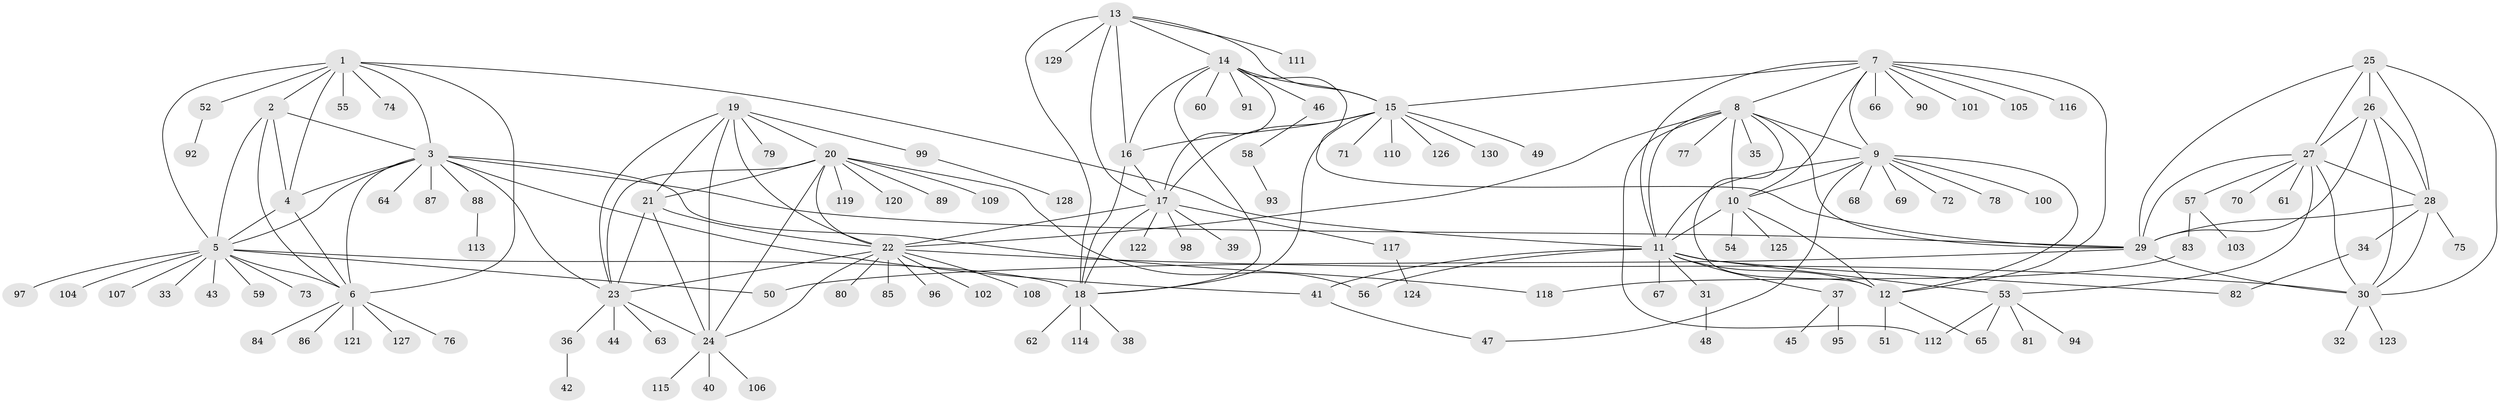 // Generated by graph-tools (version 1.1) at 2025/15/03/09/25 04:15:45]
// undirected, 130 vertices, 194 edges
graph export_dot {
graph [start="1"]
  node [color=gray90,style=filled];
  1;
  2;
  3;
  4;
  5;
  6;
  7;
  8;
  9;
  10;
  11;
  12;
  13;
  14;
  15;
  16;
  17;
  18;
  19;
  20;
  21;
  22;
  23;
  24;
  25;
  26;
  27;
  28;
  29;
  30;
  31;
  32;
  33;
  34;
  35;
  36;
  37;
  38;
  39;
  40;
  41;
  42;
  43;
  44;
  45;
  46;
  47;
  48;
  49;
  50;
  51;
  52;
  53;
  54;
  55;
  56;
  57;
  58;
  59;
  60;
  61;
  62;
  63;
  64;
  65;
  66;
  67;
  68;
  69;
  70;
  71;
  72;
  73;
  74;
  75;
  76;
  77;
  78;
  79;
  80;
  81;
  82;
  83;
  84;
  85;
  86;
  87;
  88;
  89;
  90;
  91;
  92;
  93;
  94;
  95;
  96;
  97;
  98;
  99;
  100;
  101;
  102;
  103;
  104;
  105;
  106;
  107;
  108;
  109;
  110;
  111;
  112;
  113;
  114;
  115;
  116;
  117;
  118;
  119;
  120;
  121;
  122;
  123;
  124;
  125;
  126;
  127;
  128;
  129;
  130;
  1 -- 2;
  1 -- 3;
  1 -- 4;
  1 -- 5;
  1 -- 6;
  1 -- 11;
  1 -- 52;
  1 -- 55;
  1 -- 74;
  2 -- 3;
  2 -- 4;
  2 -- 5;
  2 -- 6;
  3 -- 4;
  3 -- 5;
  3 -- 6;
  3 -- 23;
  3 -- 29;
  3 -- 41;
  3 -- 64;
  3 -- 87;
  3 -- 88;
  3 -- 118;
  4 -- 5;
  4 -- 6;
  5 -- 6;
  5 -- 18;
  5 -- 33;
  5 -- 43;
  5 -- 50;
  5 -- 59;
  5 -- 73;
  5 -- 97;
  5 -- 104;
  5 -- 107;
  6 -- 76;
  6 -- 84;
  6 -- 86;
  6 -- 121;
  6 -- 127;
  7 -- 8;
  7 -- 9;
  7 -- 10;
  7 -- 11;
  7 -- 12;
  7 -- 15;
  7 -- 66;
  7 -- 90;
  7 -- 101;
  7 -- 105;
  7 -- 116;
  8 -- 9;
  8 -- 10;
  8 -- 11;
  8 -- 12;
  8 -- 22;
  8 -- 29;
  8 -- 35;
  8 -- 77;
  8 -- 112;
  9 -- 10;
  9 -- 11;
  9 -- 12;
  9 -- 47;
  9 -- 68;
  9 -- 69;
  9 -- 72;
  9 -- 78;
  9 -- 100;
  10 -- 11;
  10 -- 12;
  10 -- 54;
  10 -- 125;
  11 -- 12;
  11 -- 31;
  11 -- 37;
  11 -- 41;
  11 -- 53;
  11 -- 56;
  11 -- 67;
  11 -- 82;
  12 -- 51;
  12 -- 65;
  13 -- 14;
  13 -- 15;
  13 -- 16;
  13 -- 17;
  13 -- 18;
  13 -- 111;
  13 -- 129;
  14 -- 15;
  14 -- 16;
  14 -- 17;
  14 -- 18;
  14 -- 29;
  14 -- 46;
  14 -- 60;
  14 -- 91;
  15 -- 16;
  15 -- 17;
  15 -- 18;
  15 -- 49;
  15 -- 71;
  15 -- 110;
  15 -- 126;
  15 -- 130;
  16 -- 17;
  16 -- 18;
  17 -- 18;
  17 -- 22;
  17 -- 39;
  17 -- 98;
  17 -- 117;
  17 -- 122;
  18 -- 38;
  18 -- 62;
  18 -- 114;
  19 -- 20;
  19 -- 21;
  19 -- 22;
  19 -- 23;
  19 -- 24;
  19 -- 79;
  19 -- 99;
  20 -- 21;
  20 -- 22;
  20 -- 23;
  20 -- 24;
  20 -- 56;
  20 -- 89;
  20 -- 109;
  20 -- 119;
  20 -- 120;
  21 -- 22;
  21 -- 23;
  21 -- 24;
  22 -- 23;
  22 -- 24;
  22 -- 30;
  22 -- 80;
  22 -- 85;
  22 -- 96;
  22 -- 102;
  22 -- 108;
  23 -- 24;
  23 -- 36;
  23 -- 44;
  23 -- 63;
  24 -- 40;
  24 -- 106;
  24 -- 115;
  25 -- 26;
  25 -- 27;
  25 -- 28;
  25 -- 29;
  25 -- 30;
  26 -- 27;
  26 -- 28;
  26 -- 29;
  26 -- 30;
  27 -- 28;
  27 -- 29;
  27 -- 30;
  27 -- 53;
  27 -- 57;
  27 -- 61;
  27 -- 70;
  28 -- 29;
  28 -- 30;
  28 -- 34;
  28 -- 75;
  29 -- 30;
  29 -- 50;
  30 -- 32;
  30 -- 123;
  31 -- 48;
  34 -- 82;
  36 -- 42;
  37 -- 45;
  37 -- 95;
  41 -- 47;
  46 -- 58;
  52 -- 92;
  53 -- 65;
  53 -- 81;
  53 -- 94;
  53 -- 112;
  57 -- 83;
  57 -- 103;
  58 -- 93;
  83 -- 118;
  88 -- 113;
  99 -- 128;
  117 -- 124;
}

